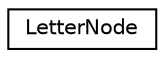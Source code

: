 digraph "Graphical Class Hierarchy"
{
  edge [fontname="Helvetica",fontsize="10",labelfontname="Helvetica",labelfontsize="10"];
  node [fontname="Helvetica",fontsize="10",shape=record];
  rankdir="LR";
  Node0 [label="LetterNode",height=0.2,width=0.4,color="black", fillcolor="white", style="filled",URL="$classLetterNode.html"];
}

